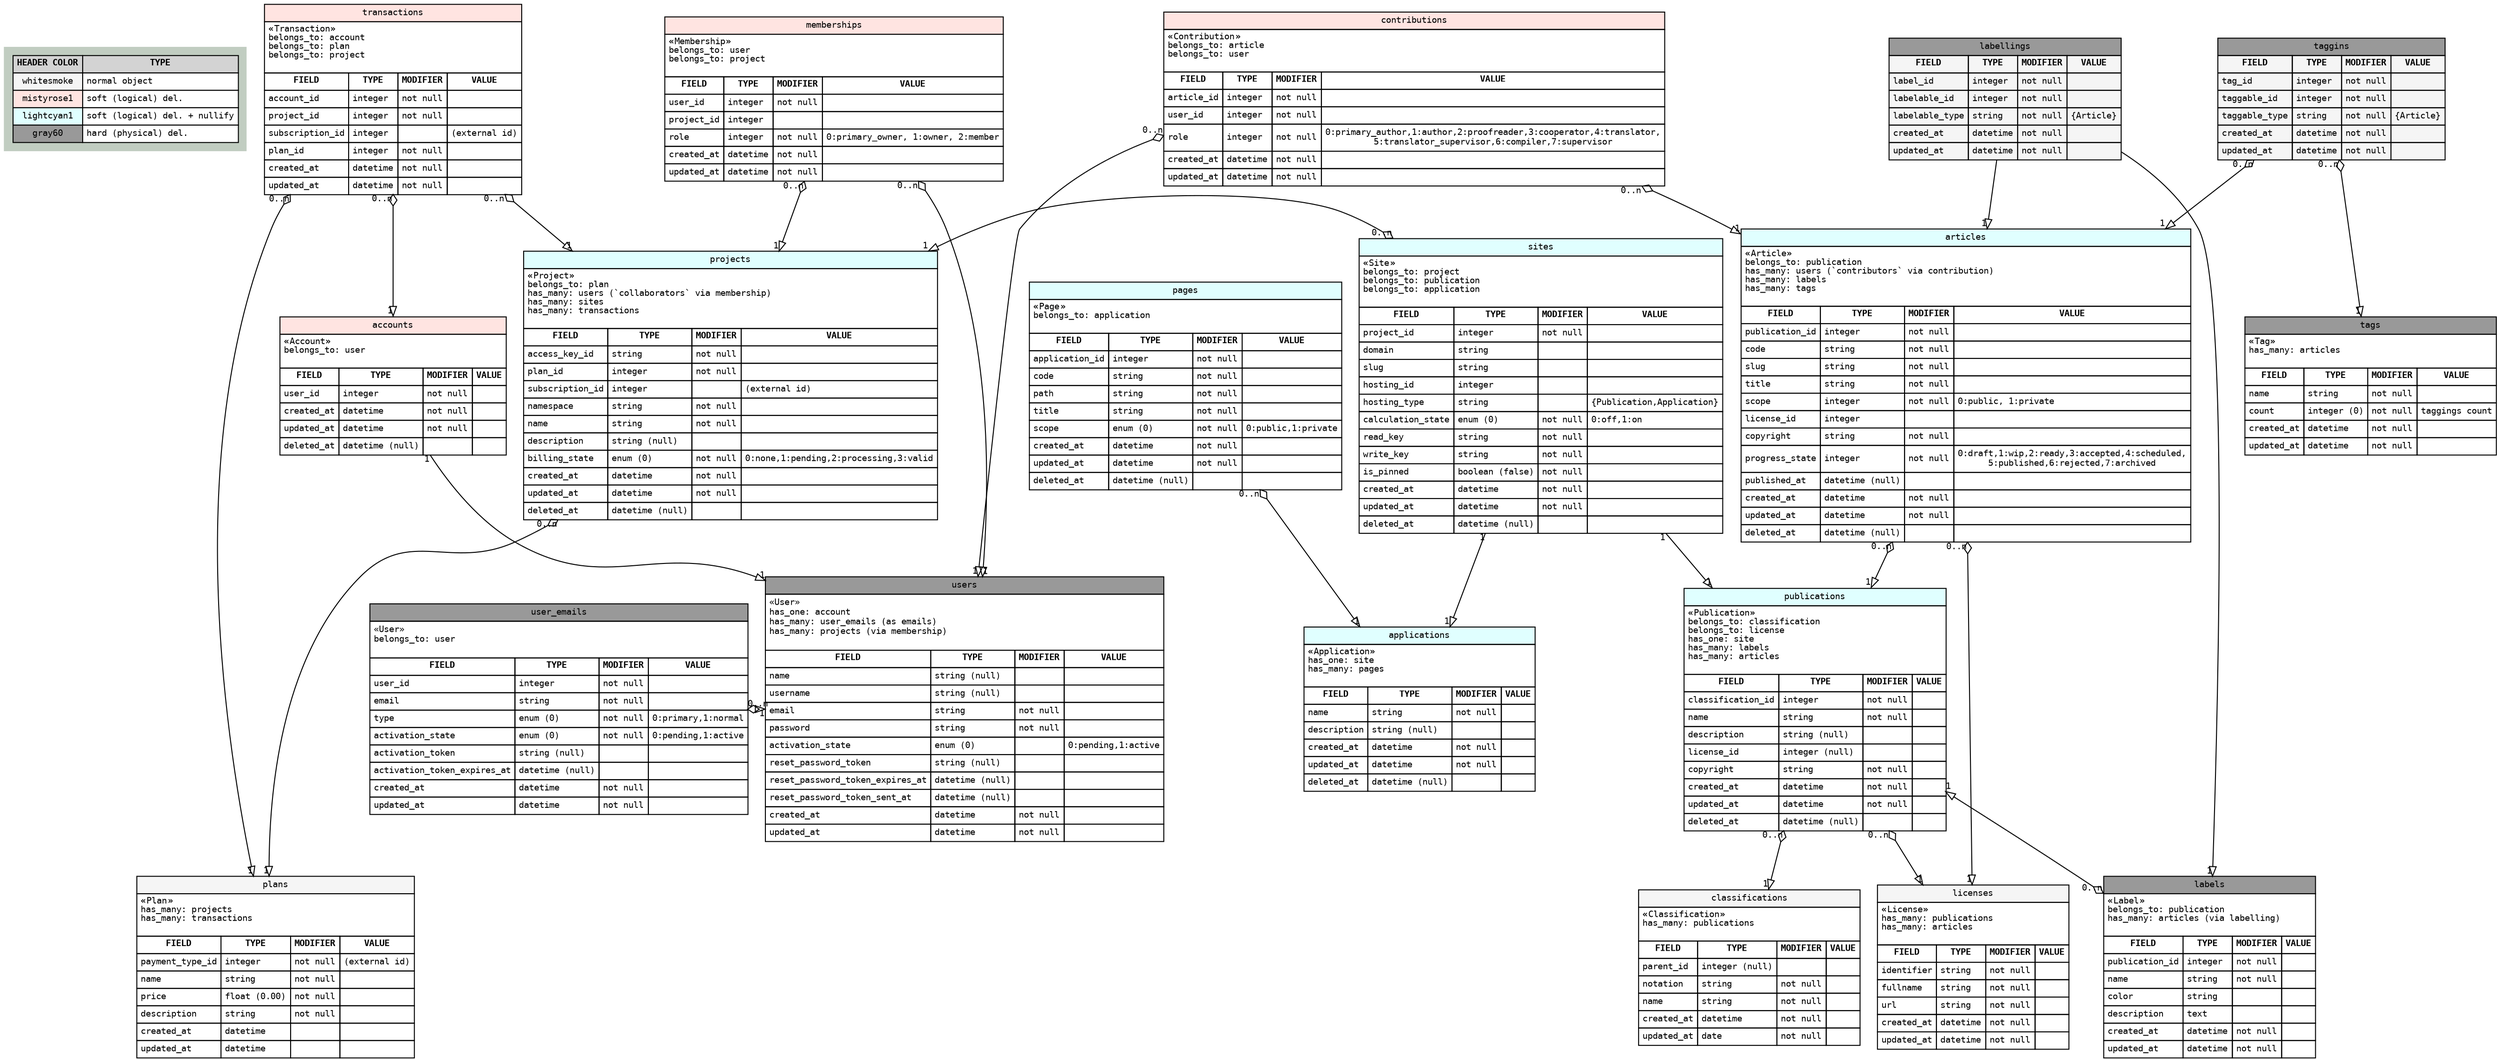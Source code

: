 digraph DB {
  /**
   * Links
   *
   * - [Color Names | Graphviz](http://graphviz.org/content/color-names)
   *
   * How to make
   *
   * ```zsh
   * % dot -T png er.dot > er.png; feh er.png
   * ```
   */

  // Style
  graph [fontname = "DejaVuSansMono"; fontsize = 9];
  node  [fontname = "DejaVuSansMono"; fontsize = 9];
  edge  [fontname = "DejaVuSansMono"; fontsize = 9];

  // Node
  node [ // object
    shape   = record
    rankdir = LR
  ]

  _Legend [
    label = <<table border="0" cellspacing="0" cellpadding="3">
      <tr>
        <td border="1" align="center" bgcolor="lightgray"><b>HEADER COLOR</b></td>
        <td border="1" align="center" bgcolor="lightgray"><b>TYPE</b></td>
      </tr>
      <tr>
        <td border="1" align="center" bgcolor="whitesmoke">whitesmoke</td>
        <td border="1" align="left" bgcolor="white">normal object</td>
      </tr>
      <tr>
        <td border="1" align="center" bgcolor="mistyrose1">mistyrose1</td>
        <td border="1" align="left" bgcolor="white">soft (logical) del.</td>
      </tr>
      <tr>
        <td border="1" align="center" bgcolor="lightcyan1">lightcyan1</td>
        <td border="1" align="left" bgcolor="white">soft (logical) del. + nullify</td>
      </tr>
      <tr>
        <td border="1" align="center" bgcolor="gray60">gray60</td>
        <td border="1" align="left" bgcolor="white">hard (physical) del.</td>
      </tr>
    </table>>
    shape     = "none"
    style     = "filled"
    margin    = "0.13,0.13"
    fontcolor = "black"
    fillcolor = "honeydew3"
  ]

  User [
    label = <<table border="0" cellspacing="0" cellpadding="3">
      <tr><td border="1" colspan="4" align="center" bgcolor="gray60">users</td></tr>
      <tr>
        <td border="1" colspan="4" align="left">
«User»<br align="left"/>
has_one: account<br align="left"/>
has_many: user_emails (as emails)<br align="left"/>
has_many: projects (via membership)<br align="left"/>
        </td>
      </tr>
      <tr>
        <td border="1" align="center"><b>FIELD</b></td>
        <td border="1" align="center"><b>TYPE</b></td>
        <td border="1" align="center"><b>MODIFIER</b></td>
        <td border="1" align="center"><b>VALUE</b></td>
      </tr>
      <tr>
        <td border="1" align="left">name</td>
        <td border="1" align="left">string (null)</td>
        <td border="1" align="left"></td>
        <td border="1" align="left"></td>
      </tr>
      <tr>
        <td border="1" align="left">username</td>
        <td border="1" align="left">string (null)</td>
        <td border="1" align="left"></td>
        <td border="1" align="left"></td>
      </tr>
      <tr>
        <td border="1" align="left">email</td>
        <td border="1" align="left">string</td>
        <td border="1" align="left">not null</td>
        <td border="1" align="left"></td>
      </tr>
      <tr>
        <td border="1" align="left">password</td>
        <td border="1" align="left">string</td>
        <td border="1" align="left">not null</td>
        <td border="1" align="left"></td>
      </tr>
      <tr>
        <td border="1" align="left">activation_state</td>
        <td border="1" align="left">enum (0)</td>
        <td border="1" align="left"></td>
        <td border="1" align="left">0:pending,1:active</td>
      </tr>
      <tr>
        <td border="1" align="left">reset_password_token</td>
        <td border="1" align="left">string (null)</td>
        <td border="1" align="left"></td>
        <td border="1" align="left"></td>
      </tr>
      <tr>
        <td border="1" align="left">reset_password_token_expires_at</td>
        <td border="1" align="left">datetime (null)</td>
        <td border="1" align="left"></td>
        <td border="1" align="left"></td>
      </tr>
      <tr>
        <td border="1" align="left">reset_password_token_sent_at</td>
        <td border="1" align="left">datetime (null)</td>
        <td border="1" align="left"></td>
        <td border="1" align="left"></td>
      </tr>
      <tr>
        <td border="1" align="left">created_at</td>
        <td border="1" align="left">datetime</td>
        <td border="1" align="left">not null</td>
        <td border="1" align="left"></td>
      </tr>
      <tr>
        <td border="1" align="left">updated_at</td>
        <td border="1" align="left">datetime</td>
        <td border="1" align="left">not null</td>
        <td border="1" align="left"></td>
      </tr>
    </table>>
    shape     = "none"
    style     = ""
    margin    = "0"
    fontcolor = "black"
    fillcolor = ""
  ]

  UserEmail [
    label = <<table border="0" cellspacing="0" cellpadding="3">
      <tr><td border="1" colspan="4" align="center" bgcolor="gray60">user_emails</td></tr>
      <tr>
        <td border="1" colspan="4" align="left">
«User»<br align="left"/>
belongs_to: user<br align="left"/>
        </td>
      </tr>
      <tr>
        <td border="1" align="center"><b>FIELD</b></td>
        <td border="1" align="center"><b>TYPE</b></td>
        <td border="1" align="center"><b>MODIFIER</b></td>
        <td border="1" align="center"><b>VALUE</b></td>
      </tr>
      <tr>
        <td border="1" align="left">user_id</td>
        <td border="1" align="left">integer</td>
        <td border="1" align="left">not null</td>
        <td border="1" align="left"></td>
      </tr>
      <tr>
        <td border="1" align="left">email</td>
        <td border="1" align="left">string</td>
        <td border="1" align="left">not null</td>
        <td border="1" align="left"></td>
      </tr>
      <tr>
        <td border="1" align="left">type</td>
        <td border="1" align="left">enum (0)</td>
        <td border="1" align="left">not null</td>
        <td border="1" align="left">0:primary,1:normal</td>
      </tr>
      <tr>
        <td border="1" align="left">activation_state</td>
        <td border="1" align="left">enum (0)</td>
        <td border="1" align="left">not null</td>
        <td border="1" align="left">0:pending,1:active</td>
      </tr>
      <tr>
        <td border="1" align="left">activation_token</td>
        <td border="1" align="left">string (null)</td>
        <td border="1" align="left"></td>
        <td border="1" align="left"></td>
      </tr>
      <tr>
        <td border="1" align="left">activation_token_expires_at</td>
        <td border="1" align="left">datetime (null)</td>
        <td border="1" align="left"></td>
        <td border="1" align="left"></td>
      </tr>
      <tr>
        <td border="1" align="left">created_at</td>
        <td border="1" align="left">datetime</td>
        <td border="1" align="left">not null</td>
        <td border="1" align="left"></td>
      </tr>
      <tr>
        <td border="1" align="left">updated_at</td>
        <td border="1" align="left">datetime</td>
        <td border="1" align="left">not null</td>
        <td border="1" align="left"></td>
      </tr>
    </table>>
    shape     = "none"
    style     = ""
    margin    = "0"
    fontcolor = "black"
    fillcolor = ""
  ]

  Account [
    label = <<table border="0" cellspacing="0" cellpadding="3">
      <tr><td border="1" colspan="4" align="center" bgcolor="mistyrose1">accounts</td></tr>
      <tr>
        <td border="1" colspan="4" align="left">
<b>«</b>Account<b>»</b><br align="left"/>
belongs_to: user<br align="left"/>
        </td>
      </tr>
      <tr>
        <td border="1" align="center"><b>FIELD</b></td>
        <td border="1" align="center"><b>TYPE</b></td>
        <td border="1" align="center"><b>MODIFIER</b></td>
        <td border="1" align="center"><b>VALUE</b></td>
      </tr>
      <tr>
        <td border="1" align="left">user_id</td>
        <td border="1" align="left">integer</td>
        <td border="1" align="left">not null</td>
        <td border="1" align="left"></td>
      </tr>
      <tr>
        <td border="1" align="left">created_at</td>
        <td border="1" align="left">datetime</td>
        <td border="1" align="left">not null</td>
        <td border="1" align="left"></td>
      </tr>
      <tr>
        <td border="1" align="left">updated_at</td>
        <td border="1" align="left">datetime</td>
        <td border="1" align="left">not null</td>
        <td border="1" align="left"></td>
      </tr>
      <tr>
        <td border="1" align="left">deleted_at</td>
        <td border="1" align="left">datetime (null)</td>
        <td border="1" align="left"></td>
        <td border="1" align="left"></td>
      </tr>
    </table>>
    shape     = "none"
    style     = ""
    margin    = "0"
    fontcolor = "black"
    fillcolor = ""
  ]

  Contribution [
    label = <<table border="0" cellspacing="0" cellpadding="3">
      <tr><td border="1" colspan="4" align="center" bgcolor="mistyrose1">contributions</td></tr>
      <tr>
        <td border="1" colspan="4" align="left">
<b>«</b>Contribution<b>»</b><br align="left"/>
belongs_to: article<br align="left"/>
belongs_to: user<br align="left"/>
        </td>
      </tr>
      <tr>
        <td border="1" align="center"><b>FIELD</b></td>
        <td border="1" align="center"><b>TYPE</b></td>
        <td border="1" align="center"><b>MODIFIER</b></td>
        <td border="1" align="center"><b>VALUE</b></td>
      </tr>
      <tr>
        <td border="1" align="left">article_id</td>
        <td border="1" align="left">integer</td>
        <td border="1" align="left">not null</td>
        <td border="1" align="left"></td>
      </tr>
      <tr>
        <td border="1" align="left">user_id</td>
        <td border="1" align="left">integer</td>
        <td border="1" align="left">not null</td>
        <td border="1" align="left"></td>
      </tr>
      <tr>
        <td border="1" align="left">role</td>
        <td border="1" align="left">integer</td>
        <td border="1" align="left">not null</td>
        <td border="1" align="left">
0:primary_author,1:author,2:proofreader,3:cooperator,4:translator,<br/>
5:translator_supervisor,6:compiler,7:supervisor</td>
      </tr>
      <tr>
        <td border="1" align="left">created_at</td>
        <td border="1" align="left">datetime</td>
        <td border="1" align="left">not null</td>
        <td border="1" align="left"></td>
      </tr>
      <tr>
        <td border="1" align="left">updated_at</td>
        <td border="1" align="left">datetime</td>
        <td border="1" align="left">not null</td>
        <td border="1" align="left"></td>
      </tr>
    </table>>
    shape     = "none"
    style     = ""
    margin    = "0"
    fontcolor = "black"
    fillcolor = ""
  ]

  Membership [
    label = <<table border="0" cellspacing="0" cellpadding="3">
      <tr><td border="1" colspan="4" align="center" bgcolor="mistyrose1">memberships</td></tr>
      <tr>
        <td border="1" colspan="4" align="left">
<b>«</b>Membership<b>»</b><br align="left"/>
belongs_to: user<br align="left"/>
belongs_to: project<br align="left"/>
        </td>
      </tr>
      <tr>
        <td border="1" align="center"><b>FIELD</b></td>
        <td border="1" align="center"><b>TYPE</b></td>
        <td border="1" align="center"><b>MODIFIER</b></td>
        <td border="1" align="center"><b>VALUE</b></td>
      </tr>
      <tr>
        <td border="1" align="left">user_id</td>
        <td border="1" align="left">integer</td>
        <td border="1" align="left">not null</td>
        <td border="1" align="left"></td>
      </tr>
      <tr>
        <td border="1" align="left">project_id</td>
        <td border="1" align="left">integer</td>
        <td border="1" align="left"></td>
        <td border="1" align="left"></td>
      </tr>
      <tr>
        <td border="1" align="left">role</td>
        <td border="1" align="left">integer</td>
        <td border="1" align="left">not null</td>
        <td border="1" align="left">0:primary_owner, 1:owner, 2:member</td>
      </tr>
      <tr>
        <td border="1" align="left">created_at</td>
        <td border="1" align="left">datetime</td>
        <td border="1" align="left">not null</td>
        <td border="1" align="left"></td>
      </tr>
      <tr>
        <td border="1" align="left">updated_at</td>
        <td border="1" align="left">datetime</td>
        <td border="1" align="left">not null</td>
        <td border="1" align="left"></td>
      </tr>
    </table>>
    shape     = "none"
    style     = ""
    margin    = "0"
    fontcolor = "black"
    fillcolor = ""
  ]

  Plan [
    label = <<table border="0" cellspacing="0" cellpadding="3">
      <tr><td border="1" colspan="4" align="center" bgcolor="whitesmoke">plans</td></tr>
      <tr>
        <td border="1" colspan="4" align="left">
<b>«</b>Plan<b>»</b><br align="left"/>
has_many: projects<br align="left"/>
has_many: transactions<br align="left"/>
        </td>
      </tr>
      <tr>
        <td border="1" align="center"><b>FIELD</b></td>
        <td border="1" align="center"><b>TYPE</b></td>
        <td border="1" align="center"><b>MODIFIER</b></td>
        <td border="1" align="center"><b>VALUE</b></td>
      </tr>
      <tr>
        <td border="1" align="left">payment_type_id</td>
        <td border="1" align="left">integer</td>
        <td border="1" align="left">not null</td>
        <td border="1" align="left">(external id)</td>
      </tr>
      <tr>
        <td border="1" align="left">name</td>
        <td border="1" align="left">string</td>
        <td border="1" align="left">not null</td>
        <td border="1" align="left"></td>
      </tr>
      <tr>
        <td border="1" align="left">price</td>
        <td border="1" align="left">float (0.00)</td>
        <td border="1" align="left">not null</td>
        <td border="1" align="left"></td>
      </tr>
      <tr>
        <td border="1" align="left">description</td>
        <td border="1" align="left">string</td>
        <td border="1" align="left">not null</td>
        <td border="1" align="left"></td>
      </tr>
      <tr>
        <td border="1" align="left">created_at</td>
        <td border="1" align="left">datetime</td>
        <td border="1" align="left"></td>
        <td border="1" align="left"></td>
      </tr>
      <tr>
        <td border="1" align="left">updated_at</td>
        <td border="1" align="left">datetime</td>
        <td border="1" align="left"></td>
        <td border="1" align="left"></td>
      </tr>
    </table>>
    shape     = "none"
    style     = ""
    margin    = "0"
    fontcolor = "black"
    fillcolor = ""
  ]

  Project [
    label = <<table border="0" cellspacing="0" cellpadding="3">
      <tr><td border="1" colspan="4" align="center" bgcolor="lightcyan1">projects</td></tr>
      <tr>
        <td border="1" colspan="4" align="left">
<b>«</b>Project<b>»</b><br align="left"/>
belongs_to: plan<br align="left"/>
has_many: users (`collaborators` via membership)<br align="left"/>
has_many: sites<br align="left"/>
has_many: transactions<br align="left"/>
        </td>
      </tr>
      <tr>
        <td border="1" align="center"><b>FIELD</b></td>
        <td border="1" align="center"><b>TYPE</b></td>
        <td border="1" align="center"><b>MODIFIER</b></td>
        <td border="1" align="center"><b>VALUE</b></td>
      </tr>
      <tr>
        <td border="1" align="left">access_key_id</td>
        <td border="1" align="left">string</td>
        <td border="1" align="left">not null</td>
        <td border="1" align="left"></td>
      </tr>
      <tr>
        <td border="1" align="left">plan_id</td>
        <td border="1" align="left">integer</td>
        <td border="1" align="left">not null</td>
        <td border="1" align="left"></td>
      </tr>
      <tr>
        <td border="1" align="left">subscription_id</td>
        <td border="1" align="left">integer</td>
        <td border="1" align="left"></td>
        <td border="1" align="left">(external id)</td>
      </tr>
      <tr>
        <td border="1" align="left">namespace</td>
        <td border="1" align="left">string</td>
        <td border="1" align="left">not null</td>
        <td border="1" align="left"></td>
      </tr>
      <tr>
        <td border="1" align="left">name</td>
        <td border="1" align="left">string</td>
        <td border="1" align="left">not null</td>
        <td border="1" align="left"></td>
      </tr>
      <tr>
        <td border="1" align="left">description</td>
        <td border="1" align="left">string (null)</td>
        <td border="1" align="left"></td>
        <td border="1" align="left"></td>
      </tr>
      <tr>
        <td border="1" align="left">billing_state</td>
        <td border="1" align="left">enum (0)</td>
        <td border="1" align="left">not null</td>
        <td border="1" align="left">0:none,1:pending,2:processing,3:valid</td>
      </tr>
      <tr>
        <td border="1" align="left">created_at</td>
        <td border="1" align="left">datetime</td>
        <td border="1" align="left">not null</td>
        <td border="1" align="left"></td>
      </tr>
      <tr>
        <td border="1" align="left">updated_at</td>
        <td border="1" align="left">datetime</td>
        <td border="1" align="left">not null</td>
        <td border="1" align="left"></td>
      </tr>
      <tr>
        <td border="1" align="left">deleted_at</td>
        <td border="1" align="left">datetime (null)</td>
        <td border="1" align="left"></td>
        <td border="1" align="left"></td>
      </tr>
    </table>>
    shape     = "none"
    style     = ""
    margin    = "0"
    fontcolor = "black"
    fillcolor = ""
  ]

  Site [
    label = <<table border="0" cellspacing="0" cellpadding="3">
      <tr><td border="1" colspan="4" align="center" bgcolor="lightcyan1">sites</td></tr>
      <tr>
        <td border="1" colspan="4" align="left">
<b>«</b>Site<b>»</b><br align="left"/>
belongs_to: project<br align="left"/>
belongs_to: publication<br align="left"/>
belongs_to: application<br align="left"/>
        </td>
      </tr>
      <tr>
        <td border="1" align="center"><b>FIELD</b></td>
        <td border="1" align="center"><b>TYPE</b></td>
        <td border="1" align="center"><b>MODIFIER</b></td>
        <td border="1" align="center"><b>VALUE</b></td>
      </tr>
      <tr>
        <td border="1" align="left">project_id</td>
        <td border="1" align="left">integer</td>
        <td border="1" align="left">not null</td>
        <td border="1" align="left"></td>
      </tr>
      <tr>
        <td border="1" align="left">domain</td>
        <td border="1" align="left">string</td>
        <td border="1" align="left"></td>
        <td border="1" align="left"></td>
      </tr>
      <tr>
        <td border="1" align="left">slug</td>
        <td border="1" align="left">string</td>
        <td border="1" align="left"></td>
        <td border="1" align="left"></td>
      </tr>
      <tr>
        <td border="1" align="left">hosting_id</td>
        <td border="1" align="left">integer</td>
        <td border="1" align="left"></td>
        <td border="1" align="left"></td>
      </tr>
      <tr>
        <td border="1" align="left">hosting_type</td>
        <td border="1" align="left">string</td>
        <td border="1" align="left"></td>
        <td border="1" align="left">{Publication,Application}</td>
      </tr>
      <tr>
        <td border="1" align="left">calculation_state</td>
        <td border="1" align="left">enum (0)</td>
        <td border="1" align="left">not null</td>
        <td border="1" align="left">0:off,1:on</td>
      </tr>
      <tr>
        <td border="1" align="left">read_key</td>
        <td border="1" align="left">string</td>
        <td border="1" align="left">not null</td>
        <td border="1" align="left"></td>
      </tr>
      <tr>
        <td border="1" align="left">write_key</td>
        <td border="1" align="left">string</td>
        <td border="1" align="left">not null</td>
        <td border="1" align="left"></td>
      </tr>
      <tr>
        <td border="1" align="left">is_pinned</td>
        <td border="1" align="left">boolean (false)</td>
        <td border="1" align="left">not null</td>
        <td border="1" align="left"></td>
      </tr>
      <tr>
        <td border="1" align="left">created_at</td>
        <td border="1" align="left">datetime</td>
        <td border="1" align="left">not null</td>
        <td border="1" align="left"></td>
      </tr>
      <tr>
        <td border="1" align="left">updated_at</td>
        <td border="1" align="left">datetime</td>
        <td border="1" align="left">not null</td>
        <td border="1" align="left"></td>
      </tr>
      <tr>
        <td border="1" align="left">deleted_at</td>
        <td border="1" align="left">datetime (null)</td>
        <td border="1" align="left"></td>
        <td border="1" align="left"></td>
      </tr>
    </table>>
    shape     = "none"
    style     = ""
    margin    = "0"
    fontcolor = "black"
    fillcolor = ""
  ]

  Application [
    label = <<table border="0" cellspacing="0" cellpadding="3">
      <tr><td border="1" colspan="4" align="center" bgcolor="lightcyan1">applications</td></tr>
      <tr>
        <td border="1" colspan="4" align="left">
<b>«</b>Application<b>»</b><br align="left"/>
has_one: site<br align="left"/>
has_many: pages<br align="left"/>
        </td>
      </tr>
      <tr>
        <td border="1" align="center"><b>FIELD</b></td>
        <td border="1" align="center"><b>TYPE</b></td>
        <td border="1" align="center"><b>MODIFIER</b></td>
        <td border="1" align="center"><b>VALUE</b></td>
      </tr>
      <tr>
        <td border="1" align="left">name</td>
        <td border="1" align="left">string</td>
        <td border="1" align="left">not null</td>
        <td border="1" align="left"></td>
      </tr>
      <tr>
        <td border="1" align="left">description</td>
        <td border="1" align="left">string (null)</td>
        <td border="1" align="left"></td>
        <td border="1" align="left"></td>
      </tr>
      <tr>
        <td border="1" align="left">created_at</td>
        <td border="1" align="left">datetime</td>
        <td border="1" align="left">not null</td>
        <td border="1" align="left"></td>
      </tr>
      <tr>
        <td border="1" align="left">updated_at</td>
        <td border="1" align="left">datetime</td>
        <td border="1" align="left">not null</td>
        <td border="1" align="left"></td>
      </tr>
      <tr>
        <td border="1" align="left">deleted_at</td>
        <td border="1" align="left">datetime (null)</td>
        <td border="1" align="left"></td>
        <td border="1" align="left"></td>
      </tr>
    </table>>
    shape     = "none"
    style     = ""
    margin    = "0"
    fontcolor = "black"
    fillcolor = ""
  ]

  Page [
    label = <<table border="0" cellspacing="0" cellpadding="3">
      <tr><td border="1" colspan="4" align="center" bgcolor="lightcyan1">pages</td></tr>
      <tr>
        <td border="1" colspan="4" align="left">
<b>«</b>Page<b>»</b><br align="left"/>
belongs_to: application<br align="left"/>
        </td>
      </tr>
      <tr>
        <td border="1" align="center"><b>FIELD</b></td>
        <td border="1" align="center"><b>TYPE</b></td>
        <td border="1" align="center"><b>MODIFIER</b></td>
        <td border="1" align="center"><b>VALUE</b></td>
      </tr>
      <tr>
        <td border="1" align="left">application_id</td>
        <td border="1" align="left">integer</td>
        <td border="1" align="left">not null</td>
        <td border="1" align="left"></td>
      </tr>
      <tr>
        <td border="1" align="left">code</td>
        <td border="1" align="left">string</td>
        <td border="1" align="left">not null</td>
        <td border="1" align="left"></td>
      </tr>
      <tr>
        <td border="1" align="left">path</td>
        <td border="1" align="left">string</td>
        <td border="1" align="left">not null</td>
        <td border="1" align="left"></td>
      </tr>
      <tr>
        <td border="1" align="left">title</td>
        <td border="1" align="left">string</td>
        <td border="1" align="left">not null</td>
        <td border="1" align="left"></td>
      </tr>
      <tr>
        <td border="1" align="left">scope</td>
        <td border="1" align="left">enum (0)</td>
        <td border="1" align="left">not null</td>
        <td border="1" align="left">0:public,1:private</td>
      </tr>
      <tr>
        <td border="1" align="left">created_at</td>
        <td border="1" align="left">datetime</td>
        <td border="1" align="left">not null</td>
        <td border="1" align="left"></td>
      </tr>
      <tr>
        <td border="1" align="left">updated_at</td>
        <td border="1" align="left">datetime</td>
        <td border="1" align="left">not null</td>
        <td border="1" align="left"></td>
      </tr>
      <tr>
        <td border="1" align="left">deleted_at</td>
        <td border="1" align="left">datetime (null)</td>
        <td border="1" align="left"></td>
        <td border="1" align="left"></td>
      </tr>
    </table>>
    shape     = "none"
    style     = ""
    margin    = "0"
    fontcolor = "black"
    fillcolor = ""
  ]

  Publication [
    label = <<table border="0" cellspacing="0" cellpadding="3">
      <tr><td border="1" colspan="4" align="center" bgcolor="lightcyan1">publications</td></tr>
      <tr>
        <td border="1" colspan="4" align="left">
<b>«</b>Publication<b>»</b><br align="left"/>
belongs_to: classification<br align="left"/>
belongs_to: license<br align="left"/>
has_one: site<br align="left"/>
has_many: labels<br align="left"/>
has_many: articles<br align="left"/>
        </td>
      </tr>
      <tr>
        <td border="1" align="center"><b>FIELD</b></td>
        <td border="1" align="center"><b>TYPE</b></td>
        <td border="1" align="center"><b>MODIFIER</b></td>
        <td border="1" align="center"><b>VALUE</b></td>
      </tr>
      <tr>
        <td border="1" align="left">classification_id</td>
        <td border="1" align="left">integer</td>
        <td border="1" align="left">not null</td>
        <td border="1" align="left"></td>
      </tr>
      <tr>
        <td border="1" align="left">name</td>
        <td border="1" align="left">string</td>
        <td border="1" align="left">not null</td>
        <td border="1" align="left"></td>
      </tr>
      <tr>
        <td border="1" align="left">description</td>
        <td border="1" align="left">string (null)</td>
        <td border="1" align="left"></td>
        <td border="1" align="left"></td>
      </tr>
      <tr>
        <td border="1" align="left">license_id</td>
        <td border="1" align="left">integer (null)</td>
        <td border="1" align="left"></td>
        <td border="1" align="left"></td>
      </tr>
      <tr>
        <td border="1" align="left">copyright</td>
        <td border="1" align="left">string</td>
        <td border="1" align="left">not null</td>
        <td border="1" align="left"></td>
      </tr>
      <tr>
        <td border="1" align="left">created_at</td>
        <td border="1" align="left">datetime</td>
        <td border="1" align="left">not null</td>
        <td border="1" align="left"></td>
      </tr>
      <tr>
        <td border="1" align="left">updated_at</td>
        <td border="1" align="left">datetime</td>
        <td border="1" align="left">not null</td>
        <td border="1" align="left"></td>
      </tr>
      <tr>
        <td border="1" align="left">deleted_at</td>
        <td border="1" align="left">datetime (null)</td>
        <td border="1" align="left"></td>
        <td border="1" align="left"></td>
      </tr>
    </table>>
    shape     = "none"
    style     = ""
    margin    = "0"
    fontcolor = "black"
    fillcolor = ""
  ]

  Article [
    label = <<table border="0" cellspacing="0" cellpadding="3">
      <tr><td border="1" colspan="4" align="center" bgcolor="lightcyan1">articles</td></tr>
      <tr>
        <td border="1" colspan="4" align="left">
<b>«</b>Article<b>»</b><br align="left"/>
belongs_to: publication<br align="left"/>
has_many: users (`contributors` via contribution)<br align="left"/>
has_many: labels<br align="left"/>
has_many: tags<br align="left"/>
        </td>
      </tr>
      <tr>
        <td border="1" align="center"><b>FIELD</b></td>
        <td border="1" align="center"><b>TYPE</b></td>
        <td border="1" align="center"><b>MODIFIER</b></td>
        <td border="1" align="center"><b>VALUE</b></td>
      </tr>
      <tr>
        <td border="1" align="left">publication_id</td>
        <td border="1" align="left">integer</td>
        <td border="1" align="left">not null</td>
        <td border="1" align="left"></td>
      </tr>
      <tr>
        <td border="1" align="left">code</td>
        <td border="1" align="left">string</td>
        <td border="1" align="left">not null</td>
        <td border="1" align="left"></td>
      </tr>
      <tr>
        <td border="1" align="left">slug</td>
        <td border="1" align="left">string</td>
        <td border="1" align="left">not null</td>
        <td border="1" align="left"></td>
      </tr>
      <tr>
        <td border="1" align="left">title</td>
        <td border="1" align="left">string</td>
        <td border="1" align="left">not null</td>
        <td border="1" align="left"></td>
      </tr>
      <tr>
        <td border="1" align="left">scope</td>
        <td border="1" align="left">integer</td>
        <td border="1" align="left">not null</td>
        <td border="1" align="left">0:public, 1:private</td>
      </tr>
      <tr>
        <td border="1" align="left">license_id</td>
        <td border="1" align="left">integer</td>
        <td border="1" align="left"></td>
        <td border="1" align="left"></td>
      </tr>
      <tr>
        <td border="1" align="left">copyright</td>
        <td border="1" align="left">string</td>
        <td border="1" align="left">not null</td>
        <td border="1" align="left"></td>
      </tr>
      <tr>
        <td border="1" align="left">progress_state</td>
        <td border="1" align="left">integer</td>
        <td border="1" align="left">not null</td>
        <td border="1" align="left">
0:draft,1:wip,2:ready,3:accepted,4:scheduled,<br/>
5:published,6:rejected,7:archived</td>
      </tr>
      <tr>
        <td border="1" align="left">published_at</td>
        <td border="1" align="left">datetime (null)</td>
        <td border="1" align="left"></td>
        <td border="1" align="left"></td>
      </tr>
      <tr>
        <td border="1" align="left">created_at</td>
        <td border="1" align="left">datetime</td>
        <td border="1" align="left">not null</td>
        <td border="1" align="left"></td>
      </tr>
      <tr>
        <td border="1" align="left">updated_at</td>
        <td border="1" align="left">datetime</td>
        <td border="1" align="left">not null</td>
        <td border="1" align="left"></td>
      </tr>
      <tr>
        <td border="1" align="left">deleted_at</td>
        <td border="1" align="left">datetime (null)</td>
        <td border="1" align="left"></td>
        <td border="1" align="left"></td>
      </tr>
    </table>>
    shape     = "none"
    style     = ""
    margin    = "0"
    fontcolor = "black"
    fillcolor = ""
  ]

  Classification [
    label = <<table border="0" cellspacing="0" cellpadding="3">
      <tr><td border="1" colspan="4" align="center" bgcolor="whitesmoke">classifications</td></tr>
      <tr>
        <td border="1" colspan="4" align="left">
<b>«</b>Classification<b>»</b><br align="left"/>
has_many: publications<br align="left"/>
        </td>
      </tr>
      <tr>
        <td border="1" align="center"><b>FIELD</b></td>
        <td border="1" align="center"><b>TYPE</b></td>
        <td border="1" align="center"><b>MODIFIER</b></td>
        <td border="1" align="center"><b>VALUE</b></td>
      </tr>
      <tr>
        <td border="1" align="left">parent_id</td>
        <td border="1" align="left">integer (null)</td>
        <td border="1" align="left"></td>
        <td border="1" align="left"></td>
      </tr>
      <tr>
        <td border="1" align="left">notation</td>
        <td border="1" align="left">string</td>
        <td border="1" align="left">not null</td>
        <td border="1" align="left"></td>
      </tr>
      <tr>
        <td border="1" align="left">name</td>
        <td border="1" align="left">string</td>
        <td border="1" align="left">not null</td>
        <td border="1" align="left"></td>
      </tr>
      <tr>
        <td border="1" align="left">created_at</td>
        <td border="1" align="left">datetime</td>
        <td border="1" align="left">not null</td>
        <td border="1" align="left"></td>
      </tr>
      <tr>
        <td border="1" align="left">updated_at</td>
        <td border="1" align="left">date</td>
        <td border="1" align="left">not null</td>
        <td border="1" align="left"></td>
      </tr>
    </table>>
    shape     = "none"
    style     = ""
    margin    = "0"
    fontcolor = "black"
    fillcolor = ""
  ]

  Label [
    label = <<table border="0" cellspacing="0" cellpadding="3">
      <tr><td border="1" colspan="4" align="center" bgcolor="gray60">labels</td></tr>
      <tr>
        <td border="1" colspan="4" align="left">
<b>«</b>Label<b>»</b><br align="left"/>
belongs_to: publication<br align="left"/>
has_many: articles (via labelling)<br align="left"/>
        </td>
      </tr>
      <tr>
        <td border="1" align="center"><b>FIELD</b></td>
        <td border="1" align="center"><b>TYPE</b></td>
        <td border="1" align="center"><b>MODIFIER</b></td>
        <td border="1" align="center"><b>VALUE</b></td>
      </tr>
      <tr>
        <td border="1" align="left">publication_id</td>
        <td border="1" align="left">integer</td>
        <td border="1" align="left">not null</td>
        <td border="1" align="left"></td>
      </tr>
      <tr>
        <td border="1" align="left">name</td>
        <td border="1" align="left">string</td>
        <td border="1" align="left">not null</td>
        <td border="1" align="left"></td>
      </tr>
      <tr>
        <td border="1" align="left">color</td>
        <td border="1" align="left">string</td>
        <td border="1" align="left"></td>
        <td border="1" align="left"></td>
      </tr>
      <tr>
        <td border="1" align="left">description</td>
        <td border="1" align="left">text</td>
        <td border="1" align="left"></td>
        <td border="1" align="left"></td>
      </tr>
      <tr>
        <td border="1" align="left">created_at</td>
        <td border="1" align="left">datetime</td>
        <td border="1" align="left">not null</td>
        <td border="1" align="left"></td>
      </tr>
      <tr>
        <td border="1" align="left">updated_at</td>
        <td border="1" align="left">datetime</td>
        <td border="1" align="left">not null</td>
        <td border="1" align="left"></td>
      </tr>
    </table>>
    shape     = "none"
    style     = ""
    margin    = "0"
    fontcolor = "black"
    fillcolor = ""
  ]

  Tag [
    label = <<table border="0" cellspacing="0" cellpadding="3">
      <tr><td border="1" colspan="4" align="center" bgcolor="gray60">tags</td></tr>
      <tr>
        <td border="1" colspan="4" align="left">
<b>«</b>Tag<b>»</b><br align="left"/>
has_many: articles<br align="left"/>
        </td>
      </tr>
      <tr>
        <td border="1" align="center"><b>FIELD</b></td>
        <td border="1" align="center"><b>TYPE</b></td>
        <td border="1" align="center"><b>MODIFIER</b></td>
        <td border="1" align="center"><b>VALUE</b></td>
      </tr>
      <tr>
        <td border="1" align="left">name</td>
        <td border="1" align="left">string</td>
        <td border="1" align="left">not null</td>
        <td border="1" align="left"></td>
      </tr>
      <tr>
        <td border="1" align="left">count</td>
        <td border="1" align="left">integer (0)</td>
        <td border="1" align="left">not null</td>
        <td border="1" align="left">taggings count</td>
      </tr>
      <tr>
        <td border="1" align="left">created_at</td>
        <td border="1" align="left">datetime</td>
        <td border="1" align="left">not null</td>
        <td border="1" align="left"></td>
      </tr>
      <tr>
        <td border="1" align="left">updated_at</td>
        <td border="1" align="left">datetime</td>
        <td border="1" align="left">not null</td>
        <td border="1" align="left"></td>
      </tr>
    </table>>
    shape     = "none"
    style     = ""
    margin    = "0"
    fontcolor = "black"
    fillcolor = ""
  ]

  Transaction [
    label = <<table border="0" cellspacing="0" cellpadding="3">
      <tr><td border="1" colspan="4" align="center" bgcolor="mistyrose1">transactions</td></tr>
      <tr>
        <td border="1" colspan="4" align="left">
<b>«</b>Transaction<b>»</b><br align="left"/>
belongs_to: account<br align="left"/>
belongs_to: plan<br align="left"/>
belongs_to: project<br align="left"/>
        </td>
      </tr>
      <tr>
        <td border="1" align="center"><b>FIELD</b></td>
        <td border="1" align="center"><b>TYPE</b></td>
        <td border="1" align="center"><b>MODIFIER</b></td>
        <td border="1" align="center"><b>VALUE</b></td>
      </tr>
      <tr>
        <td border="1" align="left">account_id</td>
        <td border="1" align="left">integer</td>
        <td border="1" align="left">not null</td>
        <td border="1" align="left"></td>
      </tr>
      <tr>
        <td border="1" align="left">project_id</td>
        <td border="1" align="left">integer</td>
        <td border="1" align="left">not null</td>
        <td border="1" align="left"></td>
      </tr>
      <tr>
        <td border="1" align="left">subscription_id</td>
        <td border="1" align="left">integer</td>
        <td border="1" align="left"></td>
        <td border="1" align="left">(external id)</td>
      </tr>
      <tr>
        <td border="1" align="left">plan_id</td>
        <td border="1" align="left">integer</td>
        <td border="1" align="left">not null</td>
        <td border="1" align="left"></td>
      </tr>
      <tr>
        <td border="1" align="left">created_at</td>
        <td border="1" align="left">datetime</td>
        <td border="1" align="left">not null</td>
        <td border="1" align="left"></td>
      </tr>
      <tr>
        <td border="1" align="left">updated_at</td>
        <td border="1" align="left">datetime</td>
        <td border="1" align="left">not null</td>
        <td border="1" align="left"></td>
      </tr>
    </table>>
    shape     = "none"
    style     = ""
    margin    = "0"
    fontcolor = "black"
    fillcolor = ""
  ]

  License [
    label = <<table border="0" cellspacing="0" cellpadding="3">
      <tr><td border="1" colspan="4" align="center" bgcolor="whitesmoke">licenses</td></tr>
      <tr>
        <td border="1" colspan="4" align="left">
<b>«</b>License<b>»</b><br align="left"/>
has_many: publications<br align="left"/>
has_many: articles<br align="left"/>
        </td>
      </tr>
      <tr>
        <td border="1" align="center"><b>FIELD</b></td>
        <td border="1" align="center"><b>TYPE</b></td>
        <td border="1" align="center"><b>MODIFIER</b></td>
        <td border="1" align="center"><b>VALUE</b></td>
      </tr>
      <tr>
        <td border="1" align="left">identifier</td>
        <td border="1" align="left">string</td>
        <td border="1" align="left">not null</td>
        <td border="1" align="left"></td>
      </tr>
      <tr>
        <td border="1" align="left">fullname</td>
        <td border="1" align="left">string</td>
        <td border="1" align="left">not null</td>
        <td border="1" align="left"></td>
      </tr>
      <tr>
        <td border="1" align="left">url</td>
        <td border="1" align="left">string</td>
        <td border="1" align="left">not null</td>
        <td border="1" align="left"></td>
      </tr>
      <tr>
        <td border="1" align="left">created_at</td>
        <td border="1" align="left">datetime</td>
        <td border="1" align="left">not null</td>
        <td border="1" align="left"></td>
      </tr>
      <tr>
        <td border="1" align="left">updated_at</td>
        <td border="1" align="left">datetime</td>
        <td border="1" align="left">not null</td>
        <td border="1" align="left"></td>
      </tr>
    </table>>
    shape     = "none"
    style     = ""
    margin    = "0"
    fontcolor = "black"
    fillcolor = ""
  ]

  edge [ // table
    shape   = record
    rankdir = LR
  ]

  Labelling [
    label = <<table border="0" cellspacing="0" cellpadding="3">
      <tr><td border="1" colspan="4" align="center" bgcolor="gray60">labellings</td></tr>
      <tr>
        <td border="1" align="center"><b>FIELD</b></td>
        <td border="1" align="center"><b>TYPE</b></td>
        <td border="1" align="center"><b>MODIFIER</b></td>
        <td border="1" align="center"><b>VALUE</b></td>
      </tr>
      <tr>
        <td border="1" align="left">label_id</td>
        <td border="1" align="left">integer</td>
        <td border="1" align="left">not null</td>
        <td border="1" align="left"></td>
      </tr>
      <tr>
        <td border="1" align="left">labelable_id</td>
        <td border="1" align="left">integer</td>
        <td border="1" align="left">not null</td>
        <td border="1" align="left"></td>
      </tr>
      <tr>
        <td border="1" align="left">labelable_type</td>
        <td border="1" align="left">string</td>
        <td border="1" align="left">not null</td>
        <td border="1" align="left">{Article}</td>
      </tr>
      <tr>
        <td border="1" align="left">created_at</td>
        <td border="1" align="left">datetime</td>
        <td border="1" align="left">not null</td>
        <td border="1" align="left"></td>
      </tr>
      <tr>
        <td border="1" align="left">updated_at</td>
        <td border="1" align="left">datetime</td>
        <td border="1" align="left">not null</td>
        <td border="1" align="left"></td>
      </tr>
    </table>>
    shape     = "none"
    style     = "filled"
    margin    = "0"
    fontcolor = "black"
    fillcolor = "whitesmoke"
  ]

  Tagging [
    label = <<table border="0" cellspacing="0" cellpadding="3">
      <tr><td border="1" colspan="4" align="center" bgcolor="gray60">taggins</td></tr>
      <tr>
        <td border="1" align="center"><b>FIELD</b></td>
        <td border="1" align="center"><b>TYPE</b></td>
        <td border="1" align="center"><b>MODIFIER</b></td>
        <td border="1" align="center"><b>VALUE</b></td>
      </tr>
      <tr>
        <td border="1" align="left">tag_id</td>
        <td border="1" align="left">integer</td>
        <td border="1" align="left">not null</td>
        <td border="1" align="left"></td>
      </tr>
      <tr>
        <td border="1" align="left">taggable_id</td>
        <td border="1" align="left">integer</td>
        <td border="1" align="left">not null</td>
        <td border="1" align="left"></td>
      </tr>
      <tr>
        <td border="1" align="left">taggable_type</td>
        <td border="1" align="left">string</td>
        <td border="1" align="left">not null</td>
        <td border="1" align="left">{Article}</td>
      </tr>
      <tr>
        <td border="1" align="left">created_at</td>
        <td border="1" align="left">datetime</td>
        <td border="1" align="left">not null</td>
        <td border="1" align="left"></td>
      </tr>
      <tr>
        <td border="1" align="left">updated_at</td>
        <td border="1" align="left">datetime</td>
        <td border="1" align="left">not null</td>
        <td border="1" align="left"></td>
      </tr>
    </table>>
    shape     = "none"
    style     = "filled"
    margin    = "0"
    fontcolor = "black"
    fillcolor = "whitesmoke"
  ]

  // Relation
  edge [ // belongs_to -> has_many
    arrowhead = empty
    arrowtail = odiamond
    headlabel = "1"
    taillabel = "0..n"
    dir       = both
  ]

  UserEmail -> User

  Membership -> User
  Membership -> Project

  Article  -> Publication
  Page     -> Application

  Article  -> License

  Contribution -> Article
  Contribution -> User

  Publication -> Classification
  Publication -> License
  Label -> Publication

  Tagging -> Tag
  Tagging -> Article

  Site -> Project

  Project -> Plan

  Transaction -> Account
  Transaction -> Plan
  Transaction -> Project

  edge [ // belongs_to -> has_one
    arrowhead = empty
    arrowtail = none
    headlabel = "1"
    taillabel = "1"
    dir       = both
  ]

  Site -> Publication
  Site -> Application

  Account -> User

  edge [ // has_many <-> has_many
    arrowhead = odiamond
    arrowtail = odiamond
    headlabel = ""
    taillabel = ""
    dir       = both
  ]

  edge [ // has_many
    arrowhead = odiamond
    arrowtail = none
    headlabel = ""
    taillabel = ""
    dir       = both
  ]

  edge [ // belongs_to
    arrowhead = empty
    arrowtail = none
    headlabel = "1"
    taillabel = ""
    dir       = both
  ]

  Labelling -> Label
  Labelling -> Article

  edge [ // has_one
    arrowhead = normal
    arrowtail = none
    headlabel = ""
    taillabel = ""
    dir       = both
  ]

  // Layout
  {rank = same; _Legend};
  {rank = same; User, UserEmail};
  {rank = same; Account};
  {rank = same; Classification, Label};
  {rank = same; Article, Page};
  {rank = same; Membership, Contribution};
  {rank = same; Tag};
  {rank = same; Plan, License};
  {rank = same; Publication, Application};
  {rank = same; Project, Site};
  {rank = same; Transaction};
  {rank = same; Labelling, Tagging};
}
